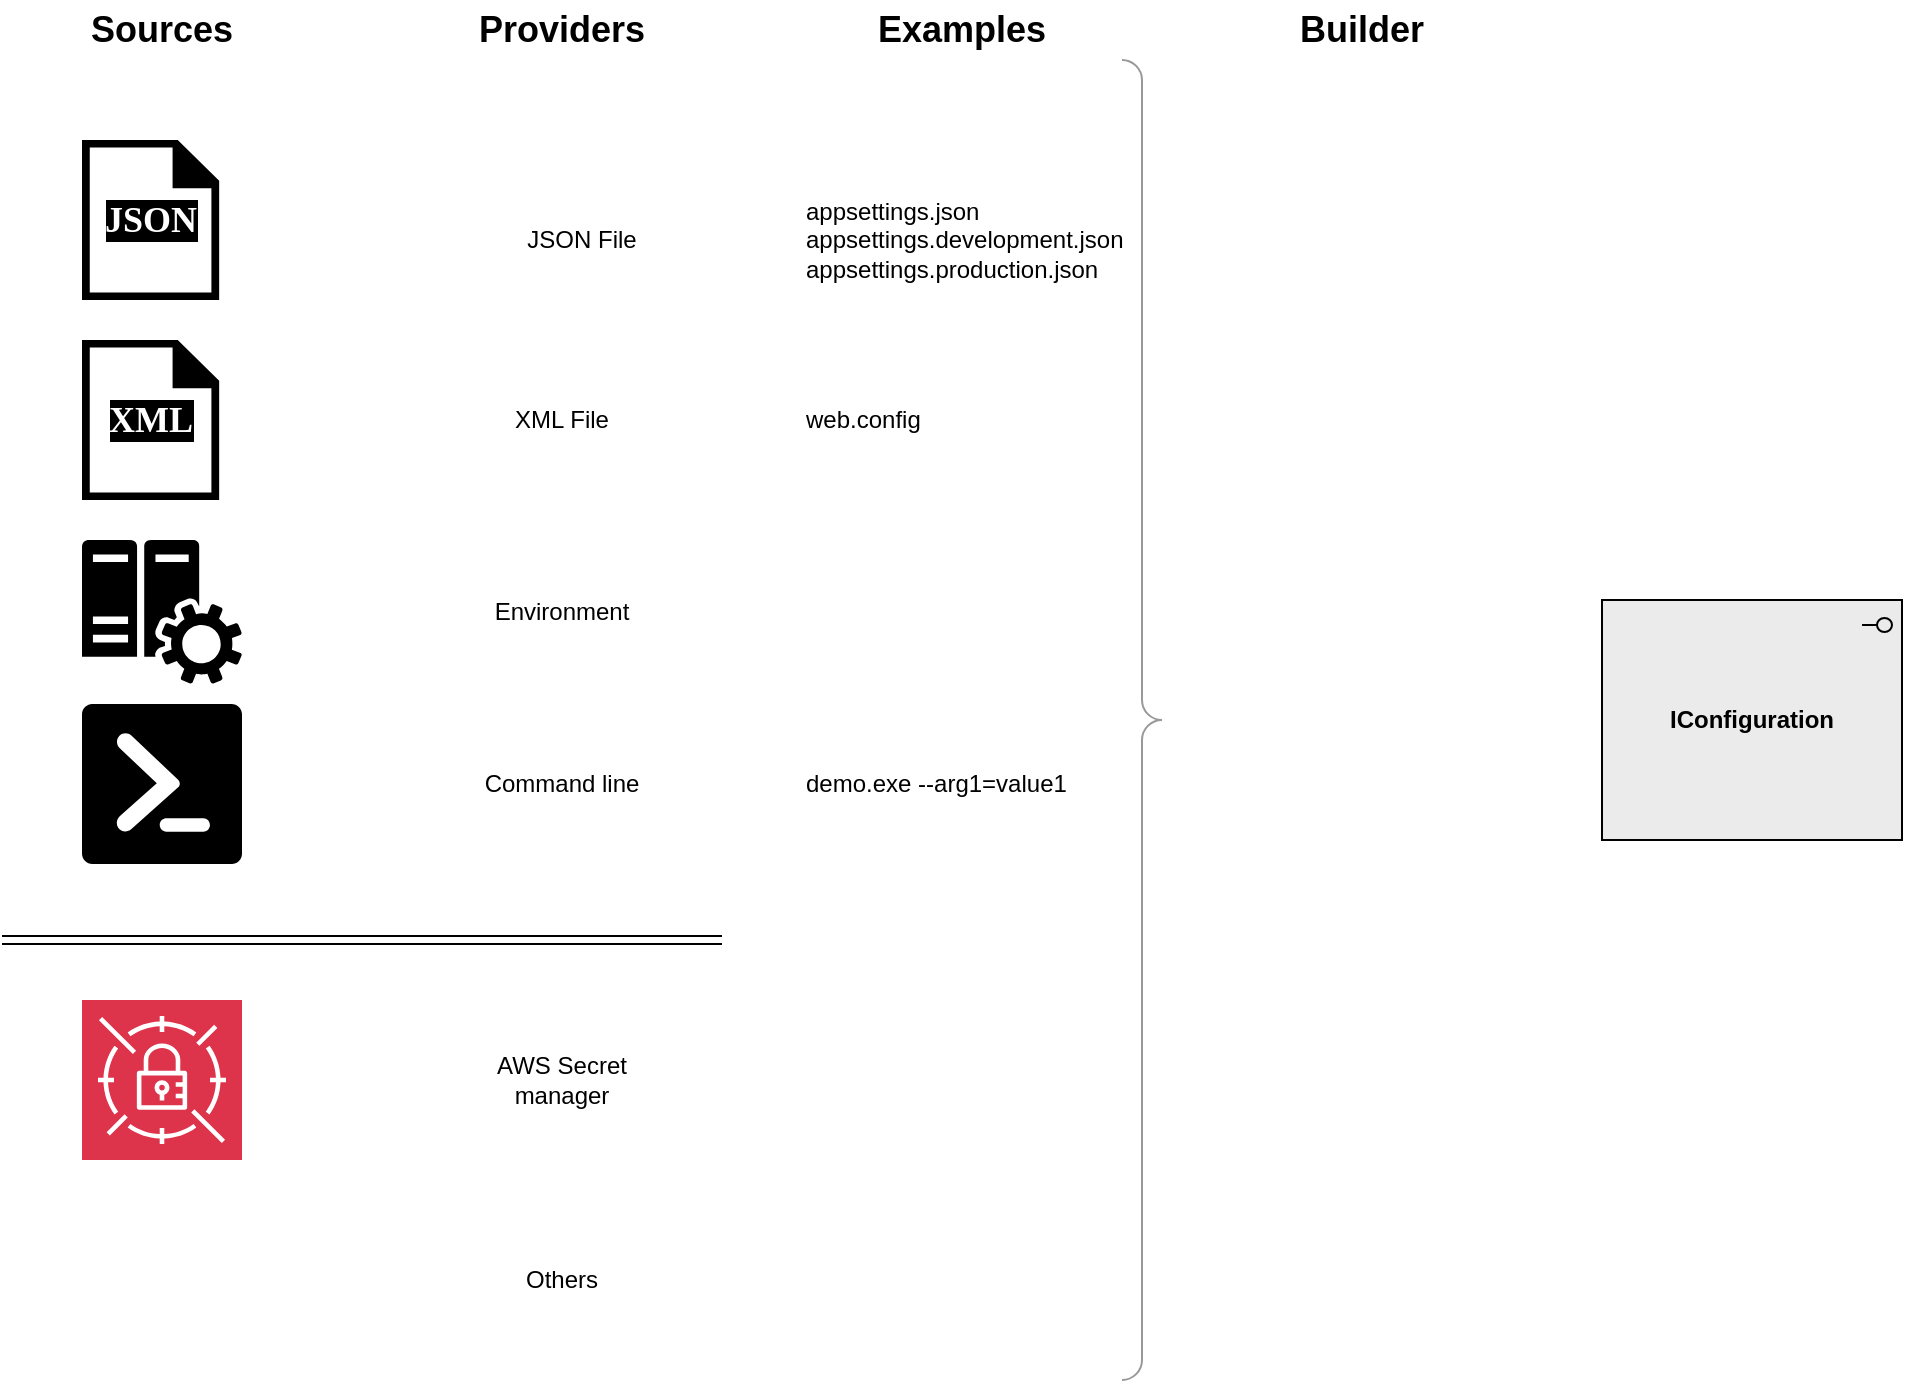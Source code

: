 <mxfile version="24.4.4" type="device">
  <diagram name="Providers" id="8KQjAsfu19Bx2LMhdp1l">
    <mxGraphModel dx="2064" dy="1117" grid="1" gridSize="10" guides="1" tooltips="1" connect="1" arrows="1" fold="1" page="1" pageScale="1" pageWidth="850" pageHeight="1100" math="0" shadow="0">
      <root>
        <mxCell id="0" />
        <mxCell id="1" parent="0" />
        <mxCell id="g7It3P7Qjhj9A2mmzMjz-5" value="JSON" style="sketch=0;pointerEvents=1;shadow=0;dashed=0;html=1;strokeColor=none;fillColor=#000000;labelPosition=center;verticalLabelPosition=middle;verticalAlign=middle;outlineConnect=0;align=center;shape=mxgraph.office.concepts.document_blank;labelBackgroundColor=#000000;fontColor=#FFFFFF;labelBorderColor=none;fontFamily=Tahoma;fontStyle=1;fontSize=18;aspect=fixed;" parent="1" vertex="1">
          <mxGeometry x="80" y="120" width="68.58" height="80" as="geometry" />
        </mxCell>
        <mxCell id="g7It3P7Qjhj9A2mmzMjz-6" value="XML" style="sketch=0;pointerEvents=1;shadow=0;dashed=0;html=1;strokeColor=none;fillColor=#000000;labelPosition=center;verticalLabelPosition=middle;verticalAlign=middle;outlineConnect=0;align=center;shape=mxgraph.office.concepts.document_blank;labelBackgroundColor=#000000;fontColor=#FFFFFF;labelBorderColor=none;fontFamily=Tahoma;fontStyle=1;fontSize=18;aspect=fixed;" parent="1" vertex="1">
          <mxGeometry x="80" y="220" width="68.58" height="80" as="geometry" />
        </mxCell>
        <mxCell id="g7It3P7Qjhj9A2mmzMjz-8" value="" style="sketch=0;points=[[0,0,0],[0.25,0,0],[0.5,0,0],[0.75,0,0],[1,0,0],[0,1,0],[0.25,1,0],[0.5,1,0],[0.75,1,0],[1,1,0],[0,0.25,0],[0,0.5,0],[0,0.75,0],[1,0.25,0],[1,0.5,0],[1,0.75,0]];outlineConnect=0;fontColor=#232F3E;fillColor=#DD344C;strokeColor=#ffffff;dashed=0;verticalLabelPosition=bottom;verticalAlign=top;align=center;html=1;fontSize=12;fontStyle=0;aspect=fixed;shape=mxgraph.aws4.resourceIcon;resIcon=mxgraph.aws4.secrets_manager;" parent="1" vertex="1">
          <mxGeometry x="80" y="550" width="80" height="80" as="geometry" />
        </mxCell>
        <mxCell id="g7It3P7Qjhj9A2mmzMjz-9" value="" style="sketch=0;pointerEvents=1;shadow=0;dashed=0;html=1;strokeColor=none;labelPosition=center;verticalLabelPosition=bottom;verticalAlign=top;align=center;fillColor=#000000;shape=mxgraph.mscae.oms.config_assessment;aspect=fixed;" parent="1" vertex="1">
          <mxGeometry x="80" y="320" width="80" height="72" as="geometry" />
        </mxCell>
        <mxCell id="g7It3P7Qjhj9A2mmzMjz-10" value="" style="sketch=0;pointerEvents=1;shadow=0;dashed=0;html=1;strokeColor=none;fillColor=#000000;labelPosition=center;verticalLabelPosition=bottom;verticalAlign=top;outlineConnect=0;align=center;shape=mxgraph.office.concepts.powershell;aspect=fixed;" parent="1" vertex="1">
          <mxGeometry x="80" y="402" width="80" height="80" as="geometry" />
        </mxCell>
        <mxCell id="g7It3P7Qjhj9A2mmzMjz-11" value="" style="shape=image;html=1;verticalAlign=top;verticalLabelPosition=bottom;labelBackgroundColor=#ffffff;imageAspect=0;aspect=fixed;image=https://cdn2.iconfinder.com/data/icons/web-development-and-studio/512/52_Imagination_imaginative_imagine_idea_process_creative_skills_process-128.png" parent="1" vertex="1">
          <mxGeometry x="80" y="650" width="80" height="80" as="geometry" />
        </mxCell>
        <mxCell id="g7It3P7Qjhj9A2mmzMjz-12" value="Sources" style="text;html=1;align=center;verticalAlign=middle;whiteSpace=wrap;rounded=0;fontStyle=1;fontSize=18;" parent="1" vertex="1">
          <mxGeometry x="40" y="50" width="160" height="30" as="geometry" />
        </mxCell>
        <mxCell id="g7It3P7Qjhj9A2mmzMjz-13" value="appsettings.json&lt;div&gt;appsettings.development.json&lt;/div&gt;&lt;div&gt;appsettings.production.json&lt;/div&gt;" style="text;html=1;align=left;verticalAlign=middle;whiteSpace=wrap;rounded=0;" parent="1" vertex="1">
          <mxGeometry x="440" y="155" width="60" height="30" as="geometry" />
        </mxCell>
        <mxCell id="g7It3P7Qjhj9A2mmzMjz-14" value="Providers" style="text;html=1;align=center;verticalAlign=middle;whiteSpace=wrap;rounded=0;fontStyle=1;fontSize=18;" parent="1" vertex="1">
          <mxGeometry x="240" y="50" width="160" height="30" as="geometry" />
        </mxCell>
        <mxCell id="g7It3P7Qjhj9A2mmzMjz-15" value="XML File" style="text;html=1;align=center;verticalAlign=middle;whiteSpace=wrap;rounded=0;" parent="1" vertex="1">
          <mxGeometry x="290" y="245" width="60" height="30" as="geometry" />
        </mxCell>
        <mxCell id="g7It3P7Qjhj9A2mmzMjz-16" value="Environment" style="text;html=1;align=center;verticalAlign=middle;whiteSpace=wrap;rounded=0;" parent="1" vertex="1">
          <mxGeometry x="290" y="341" width="60" height="30" as="geometry" />
        </mxCell>
        <mxCell id="g7It3P7Qjhj9A2mmzMjz-17" value="Command line" style="text;html=1;align=center;verticalAlign=middle;whiteSpace=wrap;rounded=0;" parent="1" vertex="1">
          <mxGeometry x="280" y="427" width="80" height="30" as="geometry" />
        </mxCell>
        <mxCell id="g7It3P7Qjhj9A2mmzMjz-18" value="AWS Secret manager" style="text;html=1;align=center;verticalAlign=middle;whiteSpace=wrap;rounded=0;" parent="1" vertex="1">
          <mxGeometry x="280" y="575" width="80" height="30" as="geometry" />
        </mxCell>
        <mxCell id="g7It3P7Qjhj9A2mmzMjz-19" value="Others" style="text;html=1;align=center;verticalAlign=middle;whiteSpace=wrap;rounded=0;" parent="1" vertex="1">
          <mxGeometry x="280" y="675" width="80" height="30" as="geometry" />
        </mxCell>
        <mxCell id="g7It3P7Qjhj9A2mmzMjz-20" value="" style="shape=link;html=1;rounded=0;" parent="1" edge="1">
          <mxGeometry width="100" relative="1" as="geometry">
            <mxPoint x="40" y="520" as="sourcePoint" />
            <mxPoint x="400" y="520" as="targetPoint" />
          </mxGeometry>
        </mxCell>
        <mxCell id="g7It3P7Qjhj9A2mmzMjz-21" value="Builder" style="text;html=1;align=center;verticalAlign=middle;whiteSpace=wrap;rounded=0;fontStyle=1;fontSize=18;" parent="1" vertex="1">
          <mxGeometry x="640" y="50" width="160" height="30" as="geometry" />
        </mxCell>
        <mxCell id="g7It3P7Qjhj9A2mmzMjz-23" value="" style="shape=image;html=1;verticalAlign=top;verticalLabelPosition=bottom;labelBackgroundColor=#ffffff;imageAspect=0;aspect=fixed;image=https://cdn2.iconfinder.com/data/icons/competitive-strategy-and-corporate-training/512/736_Efficiency_management_processing_productivity_project_Business_Management-128.png" parent="1" vertex="1">
          <mxGeometry x="656" y="346" width="128" height="128" as="geometry" />
        </mxCell>
        <mxCell id="g7It3P7Qjhj9A2mmzMjz-24" value="" style="labelPosition=right;align=left;strokeWidth=1;shape=mxgraph.mockup.markup.curlyBrace;html=1;shadow=0;dashed=0;strokeColor=#999999;direction=north;flipH=1;" parent="1" vertex="1">
          <mxGeometry x="600" y="80" width="20" height="660" as="geometry" />
        </mxCell>
        <mxCell id="g7It3P7Qjhj9A2mmzMjz-25" value="IConfiguration" style="html=1;outlineConnect=0;whiteSpace=wrap;fillColor=#EBEBEB;shape=mxgraph.archimate3.application;appType=interface;archiType=square;fontStyle=1" parent="1" vertex="1">
          <mxGeometry x="840" y="350" width="150" height="120" as="geometry" />
        </mxCell>
        <mxCell id="yurDavVmerwRPTPcA-fx-1" value="Examples" style="text;html=1;align=center;verticalAlign=middle;whiteSpace=wrap;rounded=0;fontStyle=1;fontSize=18;" vertex="1" parent="1">
          <mxGeometry x="440" y="50" width="160" height="30" as="geometry" />
        </mxCell>
        <mxCell id="yurDavVmerwRPTPcA-fx-2" value="JSON File" style="text;html=1;align=center;verticalAlign=middle;whiteSpace=wrap;rounded=0;" vertex="1" parent="1">
          <mxGeometry x="300" y="155" width="60" height="30" as="geometry" />
        </mxCell>
        <mxCell id="yurDavVmerwRPTPcA-fx-3" value="web.config" style="text;html=1;align=left;verticalAlign=middle;whiteSpace=wrap;rounded=0;" vertex="1" parent="1">
          <mxGeometry x="440" y="245" width="60" height="30" as="geometry" />
        </mxCell>
        <mxCell id="yurDavVmerwRPTPcA-fx-5" value="demo.exe --arg1=value1" style="text;html=1;align=left;verticalAlign=middle;whiteSpace=wrap;rounded=0;" vertex="1" parent="1">
          <mxGeometry x="440" y="427" width="150" height="30" as="geometry" />
        </mxCell>
      </root>
    </mxGraphModel>
  </diagram>
</mxfile>

